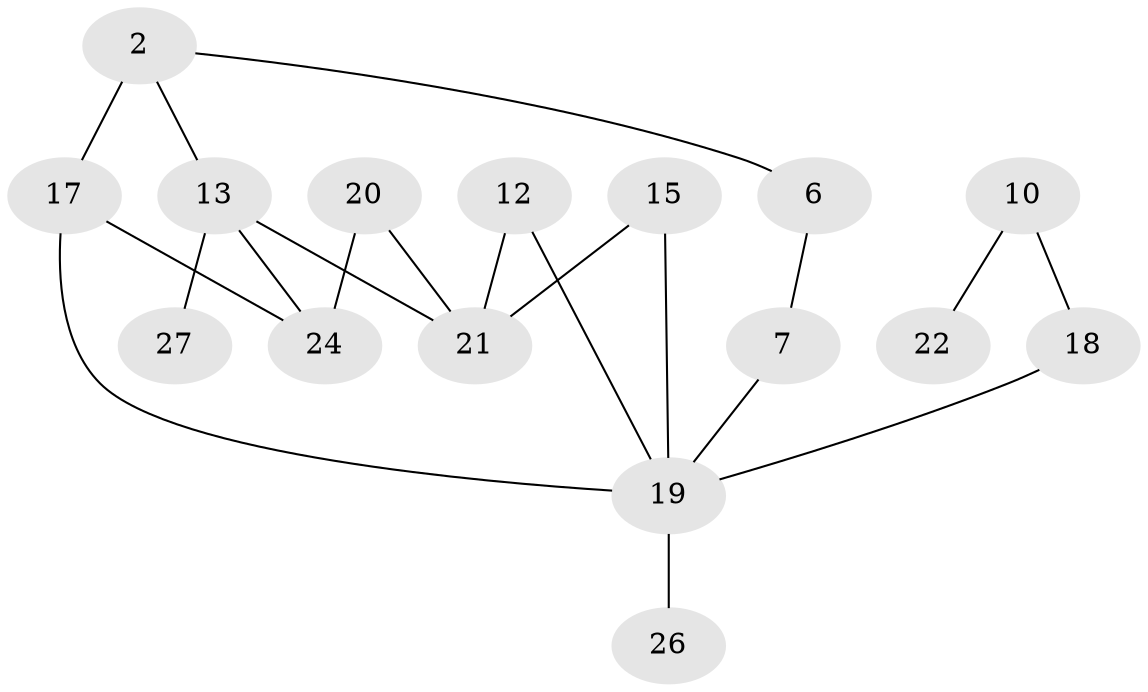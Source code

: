 // original degree distribution, {1: 0.25925925925925924, 4: 0.09259259259259259, 2: 0.3333333333333333, 3: 0.12962962962962962, 0: 0.16666666666666666, 5: 0.018518518518518517}
// Generated by graph-tools (version 1.1) at 2025/25/03/09/25 03:25:14]
// undirected, 16 vertices, 20 edges
graph export_dot {
graph [start="1"]
  node [color=gray90,style=filled];
  2;
  6;
  7;
  10;
  12;
  13;
  15;
  17;
  18;
  19;
  20;
  21;
  22;
  24;
  26;
  27;
  2 -- 6 [weight=1.0];
  2 -- 13 [weight=1.0];
  2 -- 17 [weight=2.0];
  6 -- 7 [weight=1.0];
  7 -- 19 [weight=1.0];
  10 -- 18 [weight=1.0];
  10 -- 22 [weight=1.0];
  12 -- 19 [weight=1.0];
  12 -- 21 [weight=1.0];
  13 -- 21 [weight=1.0];
  13 -- 24 [weight=1.0];
  13 -- 27 [weight=1.0];
  15 -- 19 [weight=1.0];
  15 -- 21 [weight=1.0];
  17 -- 19 [weight=1.0];
  17 -- 24 [weight=1.0];
  18 -- 19 [weight=1.0];
  19 -- 26 [weight=1.0];
  20 -- 21 [weight=1.0];
  20 -- 24 [weight=1.0];
}
